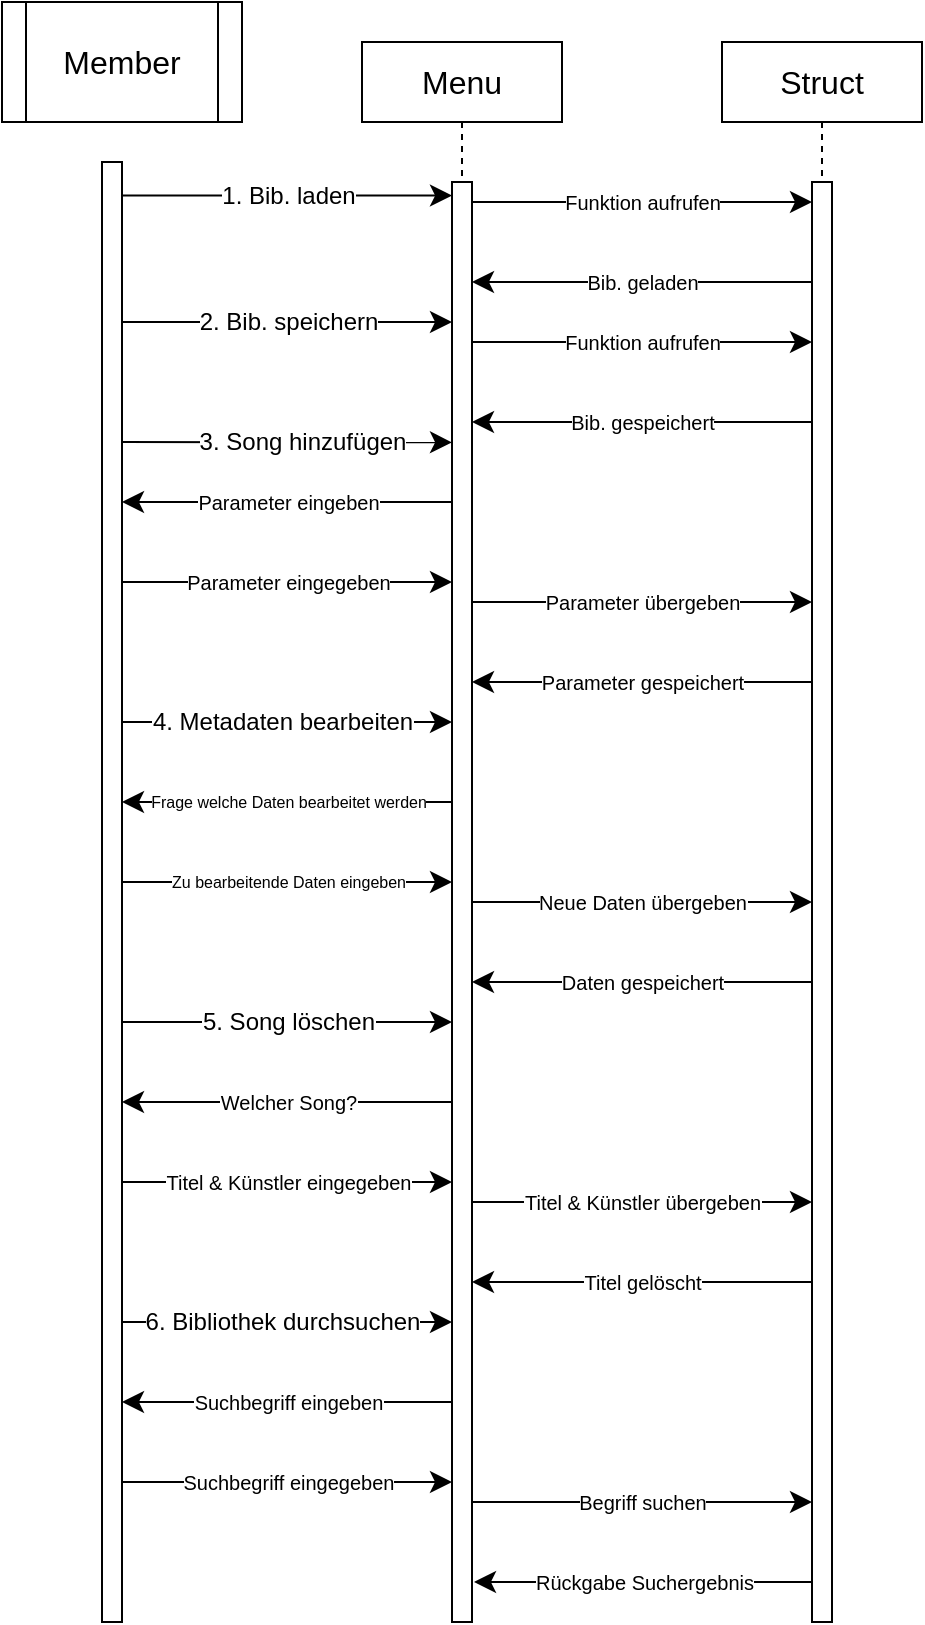 <mxfile version="22.1.18" type="github">
  <diagram name="Page-1" id="2YBvvXClWsGukQMizWep">
    <mxGraphModel dx="1332" dy="794" grid="1" gridSize="10" guides="1" tooltips="1" connect="1" arrows="1" fold="1" page="1" pageScale="1" pageWidth="850" pageHeight="1100" math="0" shadow="0">
      <root>
        <mxCell id="0" />
        <mxCell id="1" parent="0" />
        <mxCell id="VWB2yuzXGD5sFF1-zxoG-4" value="" style="whiteSpace=wrap;html=1;fontSize=16;" parent="1" vertex="1">
          <mxGeometry x="90" y="100" width="10" height="730" as="geometry" />
        </mxCell>
        <mxCell id="VWB2yuzXGD5sFF1-zxoG-6" value="Member" style="shape=process;whiteSpace=wrap;html=1;backgroundOutline=1;fontSize=16;" parent="1" vertex="1">
          <mxGeometry x="40" y="20" width="120" height="60" as="geometry" />
        </mxCell>
        <mxCell id="VWB2yuzXGD5sFF1-zxoG-11" value="Menu" style="shape=umlLifeline;perimeter=lifelinePerimeter;whiteSpace=wrap;html=1;container=0;dropTarget=0;collapsible=0;recursiveResize=0;outlineConnect=0;portConstraint=eastwest;newEdgeStyle={&quot;edgeStyle&quot;:&quot;elbowEdgeStyle&quot;,&quot;elbow&quot;:&quot;vertical&quot;,&quot;curved&quot;:0,&quot;rounded&quot;:0};fontSize=16;" parent="1" vertex="1">
          <mxGeometry x="220" y="40" width="100" height="790" as="geometry" />
        </mxCell>
        <mxCell id="VWB2yuzXGD5sFF1-zxoG-12" value="" style="html=1;points=[];perimeter=orthogonalPerimeter;outlineConnect=0;targetShapes=umlLifeline;portConstraint=eastwest;newEdgeStyle={&quot;edgeStyle&quot;:&quot;elbowEdgeStyle&quot;,&quot;elbow&quot;:&quot;vertical&quot;,&quot;curved&quot;:0,&quot;rounded&quot;:0};fontSize=16;" parent="VWB2yuzXGD5sFF1-zxoG-11" vertex="1">
          <mxGeometry x="45" y="70" width="10" height="720" as="geometry" />
        </mxCell>
        <mxCell id="VWB2yuzXGD5sFF1-zxoG-15" value="Struct" style="shape=umlLifeline;perimeter=lifelinePerimeter;whiteSpace=wrap;html=1;container=0;dropTarget=0;collapsible=0;recursiveResize=0;outlineConnect=0;portConstraint=eastwest;newEdgeStyle={&quot;edgeStyle&quot;:&quot;elbowEdgeStyle&quot;,&quot;elbow&quot;:&quot;vertical&quot;,&quot;curved&quot;:0,&quot;rounded&quot;:0};fontSize=16;" parent="1" vertex="1">
          <mxGeometry x="400" y="40" width="100" height="790" as="geometry" />
        </mxCell>
        <mxCell id="VWB2yuzXGD5sFF1-zxoG-16" value="" style="html=1;points=[];perimeter=orthogonalPerimeter;outlineConnect=0;targetShapes=umlLifeline;portConstraint=eastwest;newEdgeStyle={&quot;edgeStyle&quot;:&quot;elbowEdgeStyle&quot;,&quot;elbow&quot;:&quot;vertical&quot;,&quot;curved&quot;:0,&quot;rounded&quot;:0};fontSize=16;" parent="VWB2yuzXGD5sFF1-zxoG-15" vertex="1">
          <mxGeometry x="45" y="70" width="10" height="720" as="geometry" />
        </mxCell>
        <mxCell id="VWB2yuzXGD5sFF1-zxoG-22" value="3. Song hinzufügen" style="edgeStyle=none;orthogonalLoop=1;jettySize=auto;html=1;rounded=0;fontSize=12;startSize=8;endSize=8;curved=1;exitX=1;exitY=0.433;exitDx=0;exitDy=0;exitPerimeter=0;" parent="1" edge="1">
          <mxGeometry x="0.091" width="140" relative="1" as="geometry">
            <mxPoint x="100" y="240.0" as="sourcePoint" />
            <mxPoint x="265" y="240.2" as="targetPoint" />
            <Array as="points">
              <mxPoint x="190" y="240" />
            </Array>
            <mxPoint as="offset" />
          </mxGeometry>
        </mxCell>
        <mxCell id="VWB2yuzXGD5sFF1-zxoG-23" value="Funktion aufrufen" style="edgeStyle=none;orthogonalLoop=1;jettySize=auto;html=1;rounded=0;fontSize=10;startSize=8;endSize=8;curved=1;" parent="1" source="VWB2yuzXGD5sFF1-zxoG-12" target="VWB2yuzXGD5sFF1-zxoG-16" edge="1">
          <mxGeometry width="140" relative="1" as="geometry">
            <mxPoint x="280" y="189.75" as="sourcePoint" />
            <mxPoint x="440" y="190" as="targetPoint" />
            <Array as="points">
              <mxPoint x="360" y="190" />
            </Array>
          </mxGeometry>
        </mxCell>
        <mxCell id="VWB2yuzXGD5sFF1-zxoG-24" value="Bib. gespeichert" style="edgeStyle=none;orthogonalLoop=1;jettySize=auto;html=1;rounded=0;fontSize=10;startSize=8;endSize=8;curved=1;" parent="1" source="VWB2yuzXGD5sFF1-zxoG-16" target="VWB2yuzXGD5sFF1-zxoG-12" edge="1">
          <mxGeometry width="140" relative="1" as="geometry">
            <mxPoint x="290" y="210" as="sourcePoint" />
            <mxPoint x="430" y="210" as="targetPoint" />
            <Array as="points">
              <mxPoint x="360" y="230" />
            </Array>
          </mxGeometry>
        </mxCell>
        <mxCell id="VWB2yuzXGD5sFF1-zxoG-25" value="5. Song löschen" style="edgeStyle=none;orthogonalLoop=1;jettySize=auto;html=1;rounded=0;fontSize=12;startSize=8;endSize=8;curved=1;" parent="1" edge="1">
          <mxGeometry width="140" relative="1" as="geometry">
            <mxPoint x="100" y="530" as="sourcePoint" />
            <mxPoint x="265" y="530" as="targetPoint" />
            <Array as="points" />
          </mxGeometry>
        </mxCell>
        <mxCell id="VWB2yuzXGD5sFF1-zxoG-26" value="Parameter eingeben" style="edgeStyle=none;orthogonalLoop=1;jettySize=auto;html=1;rounded=0;fontSize=10;startSize=8;endSize=8;curved=1;entryX=1;entryY=0.267;entryDx=0;entryDy=0;entryPerimeter=0;" parent="1" edge="1">
          <mxGeometry width="140" relative="1" as="geometry">
            <mxPoint x="265" y="270.0" as="sourcePoint" />
            <mxPoint x="100" y="270.0" as="targetPoint" />
            <Array as="points" />
          </mxGeometry>
        </mxCell>
        <mxCell id="VWB2yuzXGD5sFF1-zxoG-27" value="Parameter gespeichert" style="edgeStyle=none;orthogonalLoop=1;jettySize=auto;html=1;rounded=0;fontSize=10;startSize=8;endSize=8;curved=1;" parent="1" edge="1">
          <mxGeometry width="140" relative="1" as="geometry">
            <mxPoint x="445.0" y="360.0" as="sourcePoint" />
            <mxPoint x="275" y="360" as="targetPoint" />
            <Array as="points" />
          </mxGeometry>
        </mxCell>
        <mxCell id="VWB2yuzXGD5sFF1-zxoG-28" value="4. Metadaten bearbeiten" style="edgeStyle=none;orthogonalLoop=1;jettySize=auto;html=1;rounded=0;fontSize=12;startSize=8;endSize=8;curved=1;" parent="1" edge="1">
          <mxGeometry x="-0.03" width="140" relative="1" as="geometry">
            <mxPoint x="100" y="380" as="sourcePoint" />
            <mxPoint x="265" y="380" as="targetPoint" />
            <Array as="points" />
            <mxPoint as="offset" />
          </mxGeometry>
        </mxCell>
        <mxCell id="VWB2yuzXGD5sFF1-zxoG-29" value="2. Bib. speichern" style="edgeStyle=none;orthogonalLoop=1;jettySize=auto;html=1;rounded=0;fontSize=12;startSize=8;endSize=8;curved=1;exitX=1;exitY=0.577;exitDx=0;exitDy=0;exitPerimeter=0;" parent="1" edge="1">
          <mxGeometry width="140" relative="1" as="geometry">
            <mxPoint x="100" y="180" as="sourcePoint" />
            <mxPoint x="265" y="180" as="targetPoint" />
            <Array as="points" />
          </mxGeometry>
        </mxCell>
        <mxCell id="VWB2yuzXGD5sFF1-zxoG-30" value="6. Bibliothek durchsuchen" style="edgeStyle=none;orthogonalLoop=1;jettySize=auto;html=1;rounded=0;fontSize=12;startSize=8;endSize=8;curved=1;" parent="1" edge="1">
          <mxGeometry x="-0.03" width="140" relative="1" as="geometry">
            <mxPoint x="100" y="680" as="sourcePoint" />
            <mxPoint x="265" y="680" as="targetPoint" />
            <Array as="points">
              <mxPoint x="200" y="680" />
            </Array>
            <mxPoint as="offset" />
          </mxGeometry>
        </mxCell>
        <mxCell id="VWB2yuzXGD5sFF1-zxoG-32" value="Zu bearbeitende Daten eingeben" style="edgeStyle=none;orthogonalLoop=1;jettySize=auto;html=1;rounded=0;fontSize=8;startSize=8;endSize=8;curved=1;" parent="1" target="VWB2yuzXGD5sFF1-zxoG-12" edge="1">
          <mxGeometry width="140" relative="1" as="geometry">
            <mxPoint x="100" y="460" as="sourcePoint" />
            <mxPoint x="250" y="460" as="targetPoint" />
            <Array as="points" />
          </mxGeometry>
        </mxCell>
        <mxCell id="VWB2yuzXGD5sFF1-zxoG-33" value="Frage welche Daten bearbeitet werden" style="edgeStyle=none;orthogonalLoop=1;jettySize=auto;html=1;rounded=0;fontSize=8;startSize=8;endSize=8;curved=1;" parent="1" source="VWB2yuzXGD5sFF1-zxoG-12" edge="1">
          <mxGeometry width="140" relative="1" as="geometry">
            <mxPoint x="250" y="420" as="sourcePoint" />
            <mxPoint x="100" y="420" as="targetPoint" />
            <Array as="points" />
          </mxGeometry>
        </mxCell>
        <mxCell id="VWB2yuzXGD5sFF1-zxoG-35" value="Neue Daten übergeben" style="edgeStyle=none;orthogonalLoop=1;jettySize=auto;html=1;rounded=0;fontSize=10;startSize=8;endSize=8;curved=1;" parent="1" edge="1">
          <mxGeometry width="140" relative="1" as="geometry">
            <mxPoint x="275" y="470" as="sourcePoint" />
            <mxPoint x="445" y="470" as="targetPoint" />
            <Array as="points" />
          </mxGeometry>
        </mxCell>
        <mxCell id="VWB2yuzXGD5sFF1-zxoG-36" value="Daten gespeichert" style="edgeStyle=none;orthogonalLoop=1;jettySize=auto;html=1;rounded=0;fontSize=10;startSize=8;endSize=8;curved=1;" parent="1" edge="1">
          <mxGeometry width="140" relative="1" as="geometry">
            <mxPoint x="445" y="510" as="sourcePoint" />
            <mxPoint x="275" y="510" as="targetPoint" />
            <Array as="points" />
          </mxGeometry>
        </mxCell>
        <mxCell id="VWB2yuzXGD5sFF1-zxoG-37" value="Titel &amp;amp; Künstler übergeben" style="edgeStyle=none;orthogonalLoop=1;jettySize=auto;html=1;rounded=0;fontSize=10;startSize=8;endSize=8;curved=1;" parent="1" edge="1">
          <mxGeometry width="140" relative="1" as="geometry">
            <mxPoint x="275" y="620" as="sourcePoint" />
            <mxPoint x="445" y="620" as="targetPoint" />
            <Array as="points" />
          </mxGeometry>
        </mxCell>
        <mxCell id="VWB2yuzXGD5sFF1-zxoG-38" value="Titel gelöscht" style="edgeStyle=none;orthogonalLoop=1;jettySize=auto;html=1;rounded=0;fontSize=10;startSize=8;endSize=8;curved=1;" parent="1" edge="1">
          <mxGeometry width="140" relative="1" as="geometry">
            <mxPoint x="445" y="660" as="sourcePoint" />
            <mxPoint x="275" y="660" as="targetPoint" />
            <Array as="points" />
          </mxGeometry>
        </mxCell>
        <mxCell id="VWB2yuzXGD5sFF1-zxoG-47" value="1. Bib. laden" style="edgeStyle=none;orthogonalLoop=1;jettySize=auto;html=1;rounded=0;fontSize=12;startSize=8;endSize=8;curved=1;exitX=1;exitY=0.023;exitDx=0;exitDy=0;exitPerimeter=0;" parent="1" source="VWB2yuzXGD5sFF1-zxoG-4" target="VWB2yuzXGD5sFF1-zxoG-12" edge="1">
          <mxGeometry width="140" relative="1" as="geometry">
            <mxPoint x="110" y="110" as="sourcePoint" />
            <mxPoint x="250" y="110" as="targetPoint" />
            <Array as="points" />
          </mxGeometry>
        </mxCell>
        <mxCell id="VWB2yuzXGD5sFF1-zxoG-48" value="Funktion aufrufen" style="edgeStyle=none;orthogonalLoop=1;jettySize=auto;html=1;rounded=0;fontSize=10;startSize=8;endSize=8;curved=1;" parent="1" edge="1">
          <mxGeometry width="140" relative="1" as="geometry">
            <mxPoint x="275" y="120" as="sourcePoint" />
            <mxPoint x="445" y="120" as="targetPoint" />
            <Array as="points" />
          </mxGeometry>
        </mxCell>
        <mxCell id="VWB2yuzXGD5sFF1-zxoG-49" value="Bib. geladen" style="edgeStyle=none;orthogonalLoop=1;jettySize=auto;html=1;rounded=0;fontSize=10;startSize=8;endSize=8;curved=1;" parent="1" edge="1">
          <mxGeometry width="140" relative="1" as="geometry">
            <mxPoint x="445" y="160" as="sourcePoint" />
            <mxPoint x="275" y="160" as="targetPoint" />
            <Array as="points" />
          </mxGeometry>
        </mxCell>
        <mxCell id="VWB2yuzXGD5sFF1-zxoG-53" value="Parameter eingegeben" style="edgeStyle=none;orthogonalLoop=1;jettySize=auto;html=1;rounded=0;fontSize=10;startSize=8;endSize=8;curved=1;" parent="1" target="VWB2yuzXGD5sFF1-zxoG-12" edge="1">
          <mxGeometry width="140" relative="1" as="geometry">
            <mxPoint x="100" y="310" as="sourcePoint" />
            <mxPoint x="240" y="310" as="targetPoint" />
            <Array as="points" />
          </mxGeometry>
        </mxCell>
        <mxCell id="VWB2yuzXGD5sFF1-zxoG-54" value="Parameter übergeben" style="edgeStyle=none;orthogonalLoop=1;jettySize=auto;html=1;rounded=0;fontSize=10;startSize=8;endSize=8;curved=1;" parent="1" edge="1">
          <mxGeometry width="140" relative="1" as="geometry">
            <mxPoint x="275" y="320" as="sourcePoint" />
            <mxPoint x="445" y="320" as="targetPoint" />
            <Array as="points" />
          </mxGeometry>
        </mxCell>
        <mxCell id="VWB2yuzXGD5sFF1-zxoG-55" value="Titel &amp;amp; Künstler&amp;nbsp;eingegeben" style="edgeStyle=none;orthogonalLoop=1;jettySize=auto;html=1;rounded=0;fontSize=10;startSize=8;endSize=8;curved=1;" parent="1" edge="1">
          <mxGeometry width="140" relative="1" as="geometry">
            <mxPoint x="100" y="610" as="sourcePoint" />
            <mxPoint x="265" y="610" as="targetPoint" />
            <Array as="points" />
          </mxGeometry>
        </mxCell>
        <mxCell id="VWB2yuzXGD5sFF1-zxoG-56" value="Welcher Song?" style="edgeStyle=none;orthogonalLoop=1;jettySize=auto;html=1;rounded=0;fontSize=10;startSize=8;endSize=8;curved=1;" parent="1" edge="1">
          <mxGeometry width="140" relative="1" as="geometry">
            <mxPoint x="265" y="570" as="sourcePoint" />
            <mxPoint x="100" y="570" as="targetPoint" />
            <Array as="points" />
          </mxGeometry>
        </mxCell>
        <mxCell id="VWB2yuzXGD5sFF1-zxoG-58" value="Suchbegriff eingegeben" style="edgeStyle=none;orthogonalLoop=1;jettySize=auto;html=1;rounded=0;fontSize=10;startSize=8;endSize=8;curved=1;" parent="1" edge="1">
          <mxGeometry width="140" relative="1" as="geometry">
            <mxPoint x="100" y="760" as="sourcePoint" />
            <mxPoint x="265" y="760" as="targetPoint" />
            <Array as="points" />
          </mxGeometry>
        </mxCell>
        <mxCell id="VWB2yuzXGD5sFF1-zxoG-59" value="Suchbegriff eingeben" style="edgeStyle=none;orthogonalLoop=1;jettySize=auto;html=1;rounded=0;fontSize=10;startSize=8;endSize=8;curved=1;" parent="1" edge="1">
          <mxGeometry width="140" relative="1" as="geometry">
            <mxPoint x="265" y="720" as="sourcePoint" />
            <mxPoint x="100" y="720" as="targetPoint" />
            <Array as="points" />
          </mxGeometry>
        </mxCell>
        <mxCell id="VWB2yuzXGD5sFF1-zxoG-60" value="Begriff suchen" style="edgeStyle=none;orthogonalLoop=1;jettySize=auto;html=1;rounded=0;fontSize=10;startSize=8;endSize=8;curved=1;" parent="1" edge="1">
          <mxGeometry width="140" relative="1" as="geometry">
            <mxPoint x="275" y="770" as="sourcePoint" />
            <mxPoint x="445" y="770" as="targetPoint" />
            <Array as="points" />
            <mxPoint as="offset" />
          </mxGeometry>
        </mxCell>
        <mxCell id="VWB2yuzXGD5sFF1-zxoG-61" value="Rückgabe Suchergebnis" style="edgeStyle=none;orthogonalLoop=1;jettySize=auto;html=1;rounded=0;fontSize=10;startSize=8;endSize=8;curved=1;" parent="1" source="VWB2yuzXGD5sFF1-zxoG-16" edge="1">
          <mxGeometry width="140" relative="1" as="geometry">
            <mxPoint x="440" y="810" as="sourcePoint" />
            <mxPoint x="276" y="810" as="targetPoint" />
            <Array as="points" />
          </mxGeometry>
        </mxCell>
      </root>
    </mxGraphModel>
  </diagram>
</mxfile>
